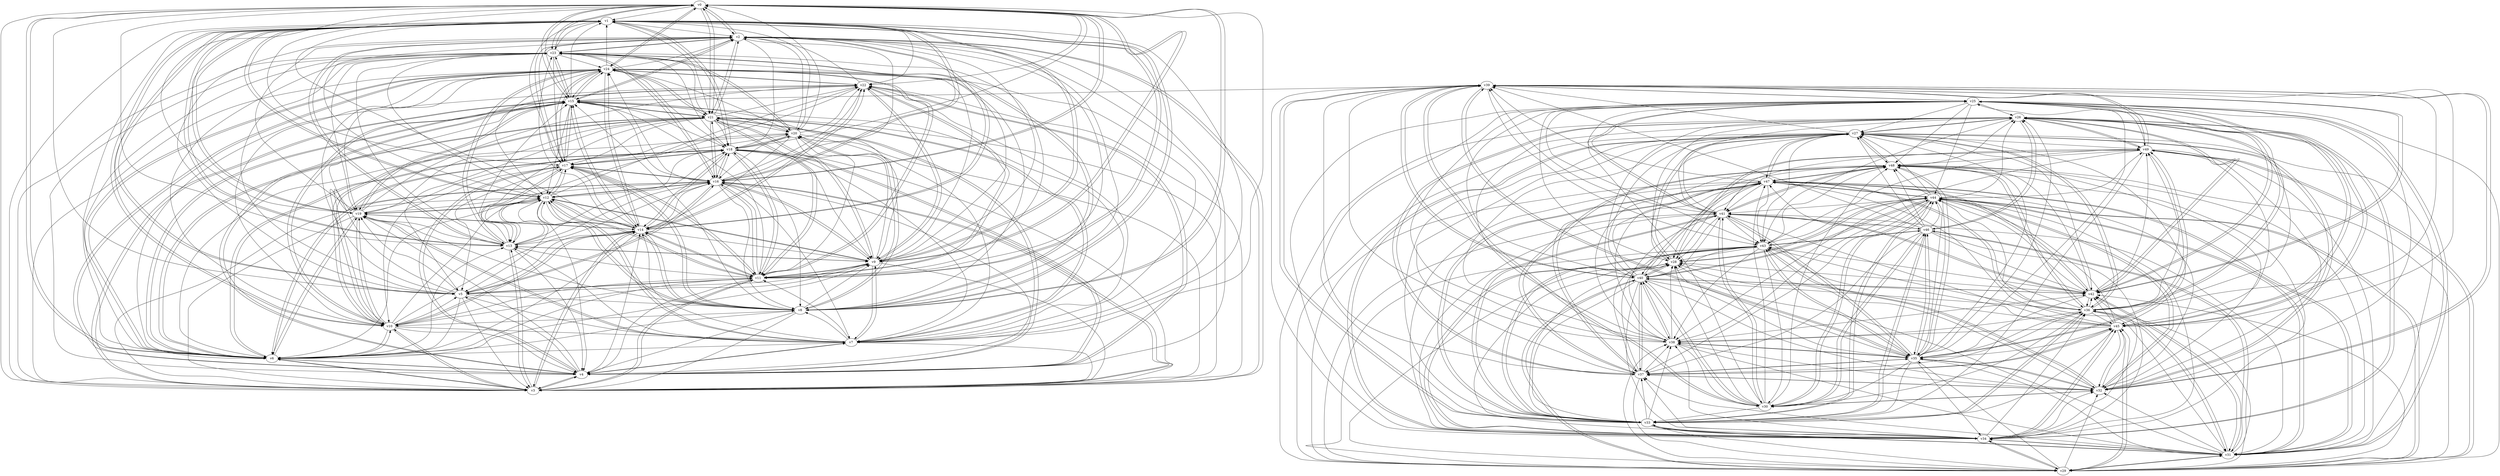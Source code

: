digraph buchi_test073 {
    v0 [name="v0", player=0, priority=1];
    v1 [name="v1", player=0, priority=1];
    v2 [name="v2", player=0, priority=0];
    v3 [name="v3", player=1, priority=1];
    v4 [name="v4", player=0, priority=0];
    v5 [name="v5", player=0, priority=1];
    v6 [name="v6", player=1, priority=1];
    v7 [name="v7", player=0, priority=0];
    v8 [name="v8", player=1, priority=1];
    v9 [name="v9", player=0, priority=0];
    v10 [name="v10", player=1, priority=0];
    v11 [name="v11", player=0, priority=0];
    v12 [name="v12", player=1, priority=0];
    v13 [name="v13", player=0, priority=1];
    v14 [name="v14", player=1, priority=1];
    v15 [name="v15", player=1, priority=0];
    v16 [name="v16", player=1, priority=1];
    v17 [name="v17", player=1, priority=0];
    v18 [name="v18", player=1, priority=1];
    v19 [name="v19", player=1, priority=0];
    v20 [name="v20", player=0, priority=1];
    v21 [name="v21", player=0, priority=0];
    v22 [name="v22", player=0, priority=1];
    v23 [name="v23", player=1, priority=0];
    v24 [name="v24", player=1, priority=0];
    v25 [name="v25", player=0, priority=1];
    v26 [name="v26", player=0, priority=0];
    v27 [name="v27", player=1, priority=1];
    v28 [name="v28", player=0, priority=0];
    v29 [name="v29", player=0, priority=1];
    v30 [name="v30", player=0, priority=1];
    v31 [name="v31", player=1, priority=1];
    v32 [name="v32", player=0, priority=1];
    v33 [name="v33", player=0, priority=0];
    v34 [name="v34", player=1, priority=1];
    v35 [name="v35", player=0, priority=1];
    v36 [name="v36", player=0, priority=0];
    v37 [name="v37", player=1, priority=0];
    v38 [name="v38", player=1, priority=1];
    v39 [name="v39", player=0, priority=0];
    v40 [name="v40", player=0, priority=0];
    v41 [name="v41", player=0, priority=0];
    v42 [name="v42", player=1, priority=1];
    v43 [name="v43", player=1, priority=1];
    v44 [name="v44", player=0, priority=1];
    v45 [name="v45", player=1, priority=1];
    v46 [name="v46", player=1, priority=1];
    v47 [name="v47", player=1, priority=0];
    v48 [name="v48", player=1, priority=0];
    v49 [name="v49", player=0, priority=1];
    v15 -> v21;
    v18 -> v17;
    v8 -> v0;
    v19 -> v0;
    v48 -> v36;
    v29 -> v32;
    v8 -> v9;
    v0 -> v5;
    v11 -> v5;
    v29 -> v41;
    v40 -> v41;
    v11 -> v14;
    v0 -> v23;
    v11 -> v23;
    v41 -> v33;
    v33 -> v29;
    v44 -> v29;
    v41 -> v42;
    v33 -> v38;
    v44 -> v38;
    v33 -> v47;
    v22 -> v10;
    v44 -> v47;
    v25 -> v43;
    v3 -> v6;
    v3 -> v15;
    v14 -> v15;
    v14 -> v24;
    v37 -> v26;
    v37 -> v35;
    v15 -> v7;
    v7 -> v3;
    v15 -> v16;
    v7 -> v12;
    v18 -> v12;
    v36 -> v48;
    v47 -> v48;
    v7 -> v21;
    v40 -> v27;
    v8 -> v4;
    v29 -> v36;
    v0 -> v9;
    v11 -> v9;
    v29 -> v45;
    v41 -> v28;
    v10 -> v22;
    v44 -> v33;
    v25 -> v38;
    v3 -> v1;
    v14 -> v1;
    v22 -> v14;
    v3 -> v10;
    v14 -> v10;
    v34 -> v25;
    v45 -> v25;
    v14 -> v19;
    v15 -> v2;
    v47 -> v34;
    v18 -> v7;
    v47 -> v43;
    v18 -> v16;
    v48 -> v26;
    v48 -> v35;
    v21 -> v18;
    v29 -> v31;
    v11 -> v4;
    v29 -> v40;
    v29 -> v49;
    v2 -> v13;
    v33 -> v28;
    v44 -> v28;
    v33 -> v37;
    v44 -> v37;
    v22 -> v9;
    v25 -> v42;
    v3 -> v14;
    v35 -> v46;
    v14 -> v23;
    v15 -> v6;
    v36 -> v38;
    v47 -> v38;
    v7 -> v11;
    v18 -> v11;
    v36 -> v47;
    v6 -> v15;
    v21 -> v13;
    v6 -> v24;
    v21 -> v22;
    v29 -> v35;
    v40 -> v35;
    v29 -> v44;
    v40 -> v44;
    v10 -> v3;
    v10 -> v12;
    v2 -> v8;
    v10 -> v21;
    v2 -> v17;
    v25 -> v28;
    v22 -> v4;
    v22 -> v13;
    v14 -> v9;
    v32 -> v45;
    v35 -> v41;
    v3 -> v18;
    v14 -> v18;
    v17 -> v20;
    v36 -> v33;
    v47 -> v33;
    v28 -> v29;
    v36 -> v42;
    v47 -> v42;
    v6 -> v10;
    v6 -> v19;
    v48 -> v34;
    v21 -> v17;
    v40 -> v30;
    v10 -> v7;
    v39 -> v43;
    v2 -> v3;
    v10 -> v16;
    v2 -> v12;
    v31 -> v48;
    v2 -> v21;
    v43 -> v31;
    v35 -> v27;
    v3 -> v4;
    v35 -> v45;
    v17 -> v15;
    v47 -> v28;
    v9 -> v11;
    v17 -> v24;
    v47 -> v37;
    v9 -> v20;
    v21 -> v3;
    v29 -> v25;
    v40 -> v25;
    v42 -> v44;
    v31 -> v34;
    v10 -> v11;
    v2 -> v7;
    v24 -> v13;
    v24 -> v22;
    v32 -> v35;
    v16 -> v18;
    v43 -> v35;
    v35 -> v31;
    v32 -> v44;
    v43 -> v44;
    v17 -> v1;
    v35 -> v49;
    v5 -> v8;
    v17 -> v10;
    v47 -> v32;
    v9 -> v24;
    v6 -> v0;
    v6 -> v9;
    v21 -> v7;
    v6 -> v18;
    v42 -> v39;
    v21 -> v16;
    v30 -> v46;
    v42 -> v48;
    v39 -> v33;
    v31 -> v29;
    v10 -> v6;
    v39 -> v42;
    v31 -> v47;
    v24 -> v8;
    v13 -> v17;
    v24 -> v17;
    v32 -> v30;
    v43 -> v30;
    v35 -> v26;
    v32 -> v39;
    v16 -> v22;
    v5 -> v3;
    v17 -> v5;
    v9 -> v1;
    v47 -> v27;
    v6 -> v4;
    v42 -> v25;
    v21 -> v2;
    v27 -> v36;
    v6 -> v13;
    v27 -> v45;
    v30 -> v41;
    v42 -> v43;
    v20 -> v24;
    v23 -> v20;
    v31 -> v33;
    v31 -> v42;
    v13 -> v3;
    v24 -> v3;
    v1 -> v10;
    v13 -> v12;
    v24 -> v12;
    v16 -> v8;
    v32 -> v25;
    v1 -> v19;
    v24 -> v21;
    v43 -> v34;
    v16 -> v17;
    v35 -> v30;
    v46 -> v27;
    v49 -> v32;
    v5 -> v7;
    v9 -> v5;
    v38 -> v41;
    v5 -> v16;
    v49 -> v41;
    v30 -> v36;
    v27 -> v49;
    v42 -> v47;
    v12 -> v6;
    v23 -> v6;
    v39 -> v32;
    v23 -> v15;
    v31 -> v28;
    v23 -> v24;
    v31 -> v37;
    v1 -> v5;
    v24 -> v7;
    v16 -> v3;
    v34 -> v39;
    v13 -> v16;
    v45 -> v39;
    v16 -> v12;
    v1 -> v23;
    v35 -> v25;
    v16 -> v21;
    v46 -> v31;
    v38 -> v27;
    v17 -> v4;
    v9 -> v0;
    v26 -> v34;
    v5 -> v11;
    v26 -> v43;
    v49 -> v45;
    v27 -> v26;
    v19 -> v22;
    v11 -> v18;
    v30 -> v40;
    v12 -> v1;
    v20 -> v14;
    v23 -> v10;
    v41 -> v46;
    v20 -> v23;
    v4 -> v6;
    v12 -> v19;
    v23 -> v19;
    v31 -> v32;
    v4 -> v15;
    v4 -> v24;
    v13 -> v2;
    v24 -> v2;
    v45 -> v34;
    v1 -> v9;
    v24 -> v11;
    v16 -> v7;
    v34 -> v43;
    v1 -> v18;
    v37 -> v39;
    v45 -> v43;
    v37 -> v48;
    v46 -> v26;
    v15 -> v20;
    v46 -> v35;
    v26 -> v29;
    v38 -> v31;
    v5 -> v6;
    v46 -> v44;
    v26 -> v38;
    v38 -> v40;
    v19 -> v8;
    v8 -> v17;
    v11 -> v13;
    v42 -> v28;
    v27 -> v39;
    v0 -> v22;
    v11 -> v22;
    v20 -> v0;
    v30 -> v44;
    v12 -> v5;
    v23 -> v5;
    v20 -> v18;
    v12 -> v14;
    v33 -> v46;
    v12 -> v23;
    v4 -> v19;
    v34 -> v29;
    v45 -> v29;
    v24 -> v6;
    v16 -> v2;
    v34 -> v38;
    v1 -> v13;
    v45 -> v38;
    v45 -> v47;
    v37 -> v43;
    v46 -> v30;
    v15 -> v24;
    v49 -> v26;
    v46 -> v39;
    v18 -> v20;
    v38 -> v35;
    v49 -> v35;
    v26 -> v42;
    v8 -> v3;
    v19 -> v3;
    v19 -> v12;
    v8 -> v12;
    v0 -> v8;
    v0 -> v17;
    v11 -> v17;
    v41 -> v27;
    v23 -> v0;
    v44 -> v32;
    v12 -> v9;
    v4 -> v5;
    v33 -> v41;
    v23 -> v18;
    v44 -> v41;
    v4 -> v14;
    v34 -> v33;
    v37 -> v29;
    v34 -> v42;
    v45 -> v42;
    v37 -> v38;
    v15 -> v1;
    v37 -> v47;
    v7 -> v6;
    v18 -> v6;
    v15 -> v19;
    v38 -> v30;
    v18 -> v24;
    v26 -> v37;
    v26 -> v46;
    v19 -> v7;
    v0 -> v3;
    v11 -> v3;
    v19 -> v16;
    v40 -> v39;
    v11 -> v12;
    v29 -> v48;
    v30 -> v25;
    v40 -> v48;
    v0 -> v21;
    v11 -> v21;
    v41 -> v31;
    v33 -> v27;
    v44 -> v27;
    v12 -> v4;
    v33 -> v36;
    v33 -> v45;
    v25 -> v41;
    v3 -> v13;
    v14 -> v13;
    v34 -> v28;
    v45 -> v28;
    v3 -> v22;
    v14 -> v22;
    v34 -> v37;
    v45 -> v37;
    v18 -> v1;
    v15 -> v14;
    v18 -> v10;
    v15 -> v23;
    v49 -> v25;
    v7 -> v19;
    v19 -> v2;
    v48 -> v38;
    v29 -> v34;
    v40 -> v34;
    v48 -> v47;
    v40 -> v43;
    v0 -> v16;
    v11 -> v16;
    v41 -> v26;
    v41 -> v35;
    v33 -> v31;
    v44 -> v31;
    v25 -> v27;
    v44 -> v40;
    v44 -> v49;
    v25 -> v45;
    v14 -> v8;
    v14 -> v17;
    v45 -> v32;
    v37 -> v28;
    v15 -> v0;
    v15 -> v9;
    v47 -> v41;
    v15 -> v18;
    v7 -> v14;
    v18 -> v14;
    v40 -> v29;
    v19 -> v6;
    v0 -> v2;
    v11 -> v2;
    v29 -> v38;
    v40 -> v38;
    v29 -> v47;
    v40 -> v47;
    v41 -> v30;
    v44 -> v26;
    v41 -> v39;
    v44 -> v35;
    v25 -> v31;
    v33 -> v44;
    v14 -> v3;
    v3 -> v12;
    v14 -> v12;
    v32 -> v48;
    v43 -> v48;
    v36 -> v27;
    v15 -> v4;
    v7 -> v0;
    v18 -> v0;
    v47 -> v36;
    v7 -> v9;
    v18 -> v9;
    v36 -> v45;
    v21 -> v11;
    v48 -> v37;
    v21 -> v20;
    v40 -> v33;
    v29 -> v42;
    v40 -> v42;
    v10 -> v1;
    v41 -> v25;
    v10 -> v19;
    v7 -> v8;
    v2 -> v15;
    v44 -> v30;
    v25 -> v26;
    v22 -> v2;
    v22 -> v11;
    v32 -> v43;
    v35 -> v39;
    v3 -> v16;
    v14 -> v16;
    v35 -> v48;
    v17 -> v18;
    v36 -> v31;
    v47 -> v31;
    v28 -> v27;
    v7 -> v4;
    v9 -> v23;
    v18 -> v4;
    v36 -> v40;
    v47 -> v40;
    v36 -> v49;
    v6 -> v8;
    v21 -> v6;
    v21 -> v15;
    v40 -> v28;
    v21 -> v24;
    v40 -> v37;
    v10 -> v5;
    v10 -> v14;
    v31 -> v46;
    v43 -> v29;
    v22 -> v6;
    v3 -> v2;
    v14 -> v2;
    v32 -> v38;
    v35 -> v34;
    v43 -> v38;
    v3 -> v11;
    v14 -> v11;
    v35 -> v43;
    v17 -> v13;
    v36 -> v26;
    v36 -> v35;
    v36 -> v44;
    v47 -> v44;
    v28 -> v40;
    v6 -> v3;
    v28 -> v49;
    v48 -> v27;
    v21 -> v10;
    v6 -> v21;
    v21 -> v19;
    v40 -> v32;
    v10 -> v9;
    v2 -> v5;
    v10 -> v18;
    v2 -> v14;
    v2 -> v23;
    v43 -> v33;
    v14 -> v6;
    v35 -> v38;
    v17 -> v8;
    v5 -> v15;
    v9 -> v13;
    v5 -> v24;
    v28 -> v26;
    v36 -> v39;
    v9 -> v22;
    v47 -> v39;
    v28 -> v44;
    v21 -> v5;
    v6 -> v16;
    v27 -> v48;
    v31 -> v27;
    v10 -> v4;
    v39 -> v40;
    v2 -> v0;
    v31 -> v36;
    v39 -> v49;
    v2 -> v9;
    v2 -> v18;
    v13 -> v15;
    v24 -> v15;
    v32 -> v28;
    v16 -> v11;
    v43 -> v28;
    v13 -> v24;
    v1 -> v22;
    v32 -> v37;
    v35 -> v33;
    v43 -> v46;
    v5 -> v1;
    v17 -> v12;
    v46 -> v48;
    v36 -> v25;
    v5 -> v19;
    v21 -> v0;
    v27 -> v34;
    v6 -> v11;
    v21 -> v9;
    v27 -> v43;
    v30 -> v39;
    v42 -> v41;
    v30 -> v48;
    v20 -> v22;
    v39 -> v35;
    v2 -> v4;
    v4 -> v23;
    v13 -> v1;
    v24 -> v1;
    v31 -> v49;
    v1 -> v8;
    v24 -> v10;
    v16 -> v6;
    v13 -> v19;
    v24 -> v19;
    v43 -> v32;
    v35 -> v28;
    v16 -> v24;
    v35 -> v37;
    v46 -> v34;
    v46 -> v43;
    v9 -> v3;
    v38 -> v39;
    v5 -> v14;
    v17 -> v16;
    v49 -> v39;
    v9 -> v12;
    v49 -> v48;
    v9 -> v21;
    v27 -> v29;
    v21 -> v4;
    v42 -> v36;
    v27 -> v47;
    v20 -> v8;
    v39 -> v30;
    v12 -> v22;
    v4 -> v18;
    v31 -> v44;
    v16 -> v1;
    v1 -> v12;
    v24 -> v14;
    v32 -> v27;
    v1 -> v21;
    v13 -> v23;
    v35 -> v32;
    v17 -> v2;
    v17 -> v11;
    v46 -> v47;
    v9 -> v7;
    v49 -> v43;
    v9 -> v16;
    v6 -> v1;
    v8 -> v20;
    v19 -> v20;
    v42 -> v31;
    v27 -> v42;
    v42 -> v40;
    v30 -> v47;
    v42 -> v49;
    v39 -> v25;
    v12 -> v8;
    v23 -> v8;
    v12 -> v17;
    v23 -> v17;
    v4 -> v22;
    v13 -> v0;
    v24 -> v0;
    v34 -> v32;
    v1 -> v7;
    v13 -> v9;
    v16 -> v5;
    v34 -> v41;
    v1 -> v16;
    v13 -> v18;
    v45 -> v41;
    v16 -> v23;
    v46 -> v33;
    v26 -> v27;
    v49 -> v29;
    v46 -> v42;
    v26 -> v36;
    v49 -> v38;
    v26 -> v45;
    v8 -> v15;
    v19 -> v15;
    v27 -> v28;
    v42 -> v26;
    v30 -> v33;
    v42 -> v35;
    v20 -> v7;
    v23 -> v3;
    v20 -> v16;
    v41 -> v48;
    v31 -> v25;
    v23 -> v21;
    v4 -> v17;
    v34 -> v27;
    v1 -> v2;
    v13 -> v4;
    v24 -> v4;
    v16 -> v0;
    v34 -> v36;
    v1 -> v11;
    v37 -> v32;
    v16 -> v9;
    v34 -> v45;
    v1 -> v20;
    v46 -> v37;
    v49 -> v33;
    v26 -> v40;
    v38 -> v42;
    v8 -> v1;
    v19 -> v1;
    v26 -> v49;
    v8 -> v10;
    v19 -> v10;
    v0 -> v6;
    v27 -> v32;
    v0 -> v15;
    v11 -> v15;
    v30 -> v28;
    v0 -> v24;
    v11 -> v24;
    v20 -> v2;
    v39 -> v15;
    v20 -> v11;
    v12 -> v7;
    v41 -> v43;
    v4 -> v3;
    v33 -> v39;
    v12 -> v16;
    v23 -> v16;
    v44 -> v48;
    v25 -> v44;
    v4 -> v21;
    v34 -> v31;
    v37 -> v27;
    v16 -> v4;
    v37 -> v36;
    v37 -> v45;
    v15 -> v17;
    v7 -> v13;
    v38 -> v28;
    v49 -> v28;
    v7 -> v22;
    v48 -> v41;
    v0 -> v1;
    v11 -> v1;
    v8 -> v14;
    v19 -> v14;
    v8 -> v23;
    v30 -> v32;
    v20 -> v6;
    v33 -> v25;
    v23 -> v2;
    v33 -> v34;
    v44 -> v34;
    v12 -> v11;
    v4 -> v7;
    v33 -> v43;
    v25 -> v39;
    v22 -> v15;
    v25 -> v48;
    v22 -> v24;
    v34 -> v26;
    v45 -> v26;
    v3 -> v20;
    v45 -> v44;
    v37 -> v40;
    v15 -> v3;
    v15 -> v12;
    v18 -> v8;
}
